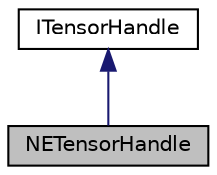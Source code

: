 digraph "NETensorHandle"
{
 // LATEX_PDF_SIZE
  edge [fontname="Helvetica",fontsize="10",labelfontname="Helvetica",labelfontsize="10"];
  node [fontname="Helvetica",fontsize="10",shape=record];
  Node1 [label="NETensorHandle",height=0.2,width=0.4,color="black", fillcolor="grey75", style="filled", fontcolor="black",tooltip="CPU Tensor handle interface object."];
  Node2 -> Node1 [dir="back",color="midnightblue",fontsize="10",style="solid",fontname="Helvetica"];
  Node2 [label="ITensorHandle",height=0.2,width=0.4,color="black", fillcolor="white", style="filled",URL="$classarm__compute_1_1graph_1_1_i_tensor_handle.xhtml",tooltip="Tensor handle interface object."];
}
